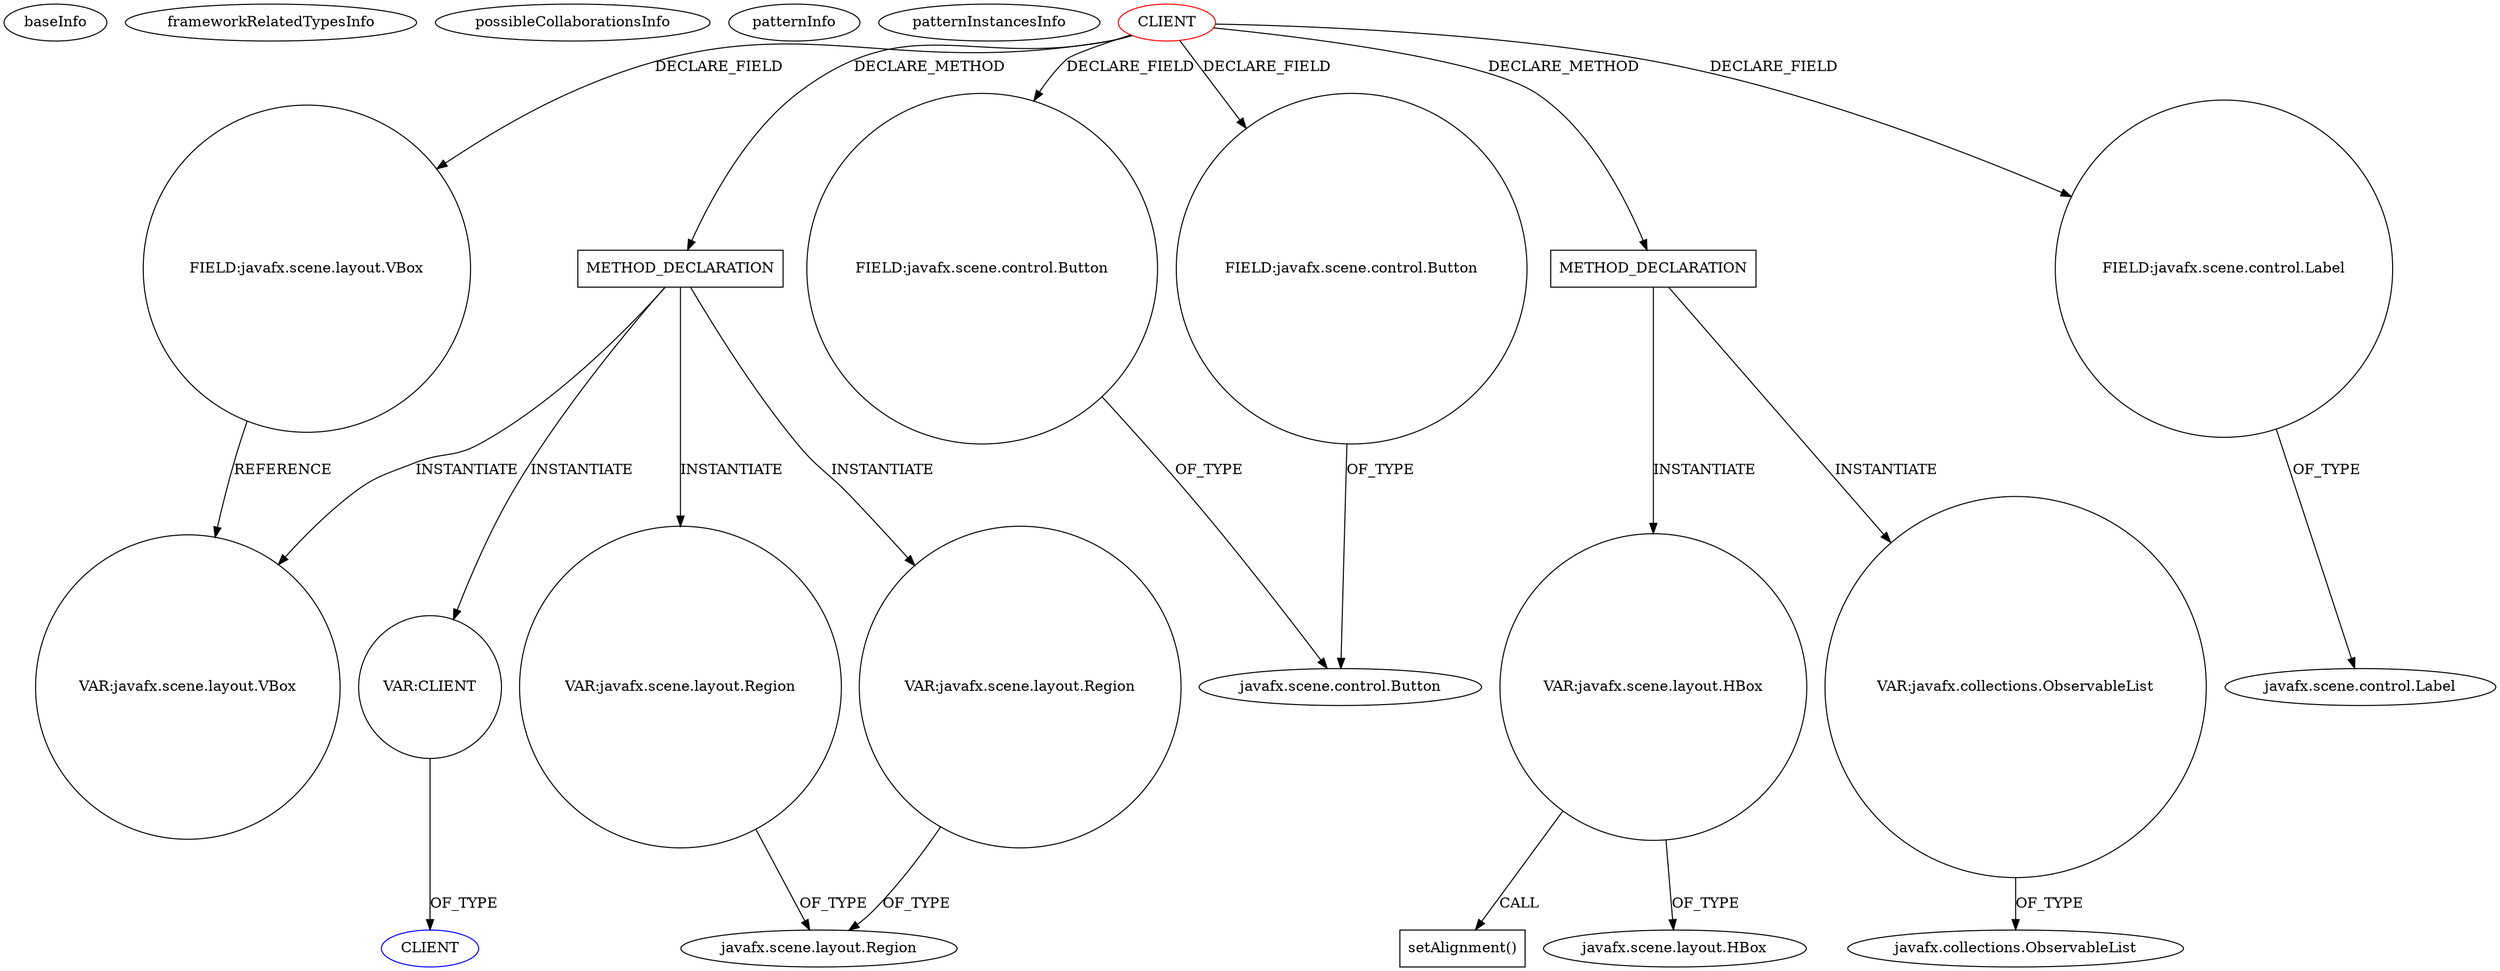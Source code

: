 digraph {
baseInfo[graphId=1069,category="pattern",isAnonymous=false,possibleRelation=false]
frameworkRelatedTypesInfo[]
possibleCollaborationsInfo[]
patternInfo[frequency=2.0,patternRootClient=0]
patternInstancesInfo[0="sushkrish-CityLife~/sushkrish-CityLife/CityLife-master/src/view/MarketView.java~MarketView~4333",1="brunoborges-fx2048~/brunoborges-fx2048/fx2048-master/src/game2048/Board.java~Board~2229"]
6[label="FIELD:javafx.scene.layout.VBox",vertexType="FIELD_DECLARATION",isFrameworkType=false,shape=circle]
108[label="VAR:javafx.scene.layout.VBox",vertexType="VARIABLE_EXPRESION",isFrameworkType=false,shape=circle]
0[label="CLIENT",vertexType="ROOT_CLIENT_CLASS_DECLARATION",isFrameworkType=false,color=red]
4[label="FIELD:javafx.scene.control.Button",vertexType="FIELD_DECLARATION",isFrameworkType=false,shape=circle]
2[label="FIELD:javafx.scene.control.Button",vertexType="FIELD_DECLARATION",isFrameworkType=false,shape=circle]
10[label="METHOD_DECLARATION",vertexType="CLIENT_METHOD_DECLARATION",isFrameworkType=false,shape=box]
8[label="FIELD:javafx.scene.control.Label",vertexType="FIELD_DECLARATION",isFrameworkType=false,shape=circle]
9[label="javafx.scene.control.Label",vertexType="FRAMEWORK_CLASS_TYPE",isFrameworkType=false]
3[label="javafx.scene.control.Button",vertexType="FRAMEWORK_CLASS_TYPE",isFrameworkType=false]
105[label="METHOD_DECLARATION",vertexType="CLIENT_METHOD_DECLARATION",isFrameworkType=false,shape=box]
111[label="VAR:CLIENT",vertexType="VARIABLE_EXPRESION",isFrameworkType=false,shape=circle]
12[label="VAR:javafx.scene.layout.HBox",vertexType="VARIABLE_EXPRESION",isFrameworkType=false,shape=circle]
40[label="setAlignment()",vertexType="INSIDE_CALL",isFrameworkType=false,shape=box]
112[label="CLIENT",vertexType="REFERENCE_CLIENT_CLASS_DECLARATION",isFrameworkType=false,color=blue]
117[label="VAR:javafx.scene.layout.Region",vertexType="VARIABLE_EXPRESION",isFrameworkType=false,shape=circle]
116[label="javafx.scene.layout.Region",vertexType="FRAMEWORK_CLASS_TYPE",isFrameworkType=false]
114[label="VAR:javafx.scene.layout.Region",vertexType="VARIABLE_EXPRESION",isFrameworkType=false,shape=circle]
13[label="javafx.scene.layout.HBox",vertexType="FRAMEWORK_CLASS_TYPE",isFrameworkType=false]
58[label="VAR:javafx.collections.ObservableList",vertexType="VARIABLE_EXPRESION",isFrameworkType=false,shape=circle]
36[label="javafx.collections.ObservableList",vertexType="FRAMEWORK_INTERFACE_TYPE",isFrameworkType=false]
10->58[label="INSTANTIATE"]
0->6[label="DECLARE_FIELD"]
117->116[label="OF_TYPE"]
4->3[label="OF_TYPE"]
105->117[label="INSTANTIATE"]
6->108[label="REFERENCE"]
2->3[label="OF_TYPE"]
12->40[label="CALL"]
0->8[label="DECLARE_FIELD"]
105->108[label="INSTANTIATE"]
0->10[label="DECLARE_METHOD"]
0->105[label="DECLARE_METHOD"]
105->111[label="INSTANTIATE"]
0->2[label="DECLARE_FIELD"]
58->36[label="OF_TYPE"]
0->4[label="DECLARE_FIELD"]
111->112[label="OF_TYPE"]
12->13[label="OF_TYPE"]
10->12[label="INSTANTIATE"]
114->116[label="OF_TYPE"]
8->9[label="OF_TYPE"]
105->114[label="INSTANTIATE"]
}
